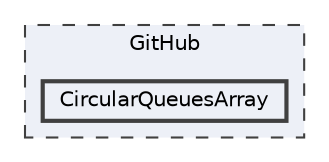 digraph "C:/Users/ASUS/Documents/GitHub/CircularQueuesArray"
{
 // LATEX_PDF_SIZE
  bgcolor="transparent";
  edge [fontname=Helvetica,fontsize=10,labelfontname=Helvetica,labelfontsize=10];
  node [fontname=Helvetica,fontsize=10,shape=box,height=0.2,width=0.4];
  compound=true
  subgraph clusterdir_e5fbe6d2783ccd4c93c7856d92d7be6e {
    graph [ bgcolor="#edf0f7", pencolor="grey25", label="GitHub", fontname=Helvetica,fontsize=10 style="filled,dashed", URL="dir_e5fbe6d2783ccd4c93c7856d92d7be6e.html",tooltip=""]
  dir_f02a048e608141f2439b09007faf7a9d [label="CircularQueuesArray", fillcolor="#edf0f7", color="grey25", style="filled,bold", URL="dir_f02a048e608141f2439b09007faf7a9d.html",tooltip=""];
  }
}
